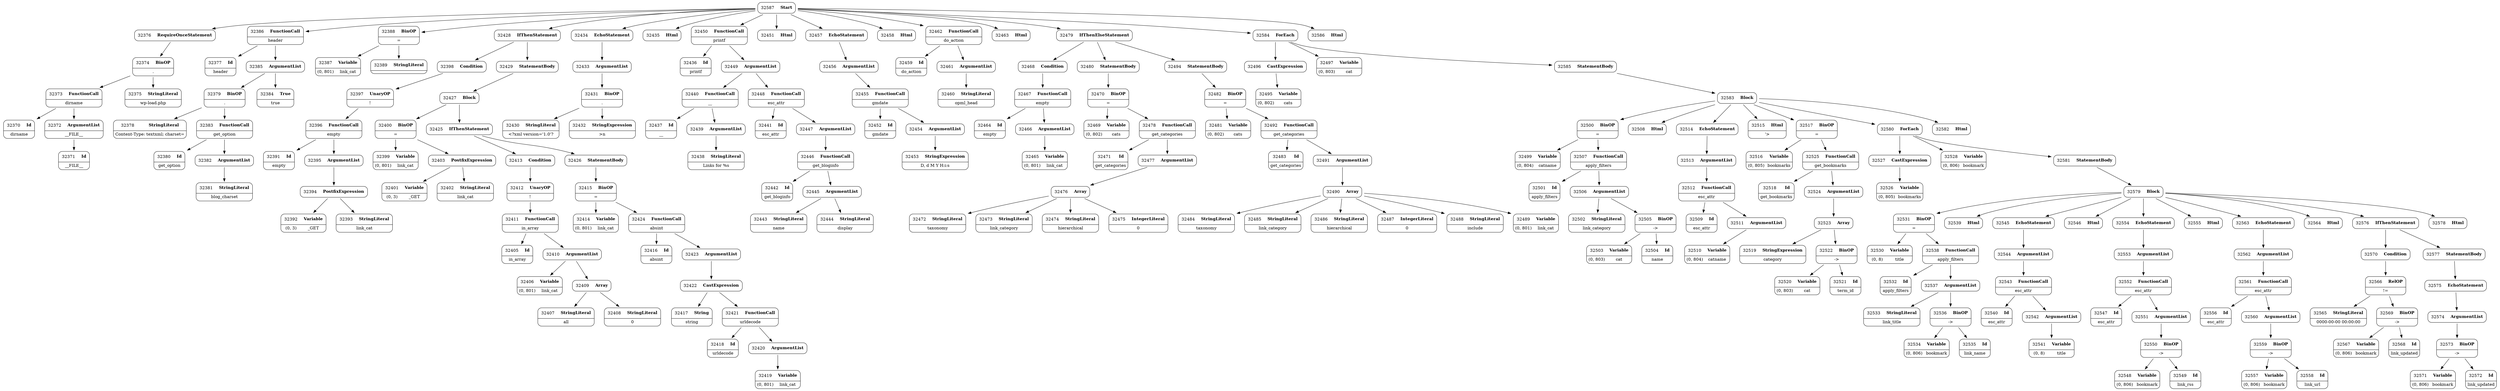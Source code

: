 digraph ast {
node [shape=none];
32370 [label=<<TABLE border='1' cellspacing='0' cellpadding='10' style='rounded' ><TR><TD border='0'>32370</TD><TD border='0'><B>Id</B></TD></TR><HR/><TR><TD border='0' cellpadding='5' colspan='2'>dirname</TD></TR></TABLE>>];
32371 [label=<<TABLE border='1' cellspacing='0' cellpadding='10' style='rounded' ><TR><TD border='0'>32371</TD><TD border='0'><B>Id</B></TD></TR><HR/><TR><TD border='0' cellpadding='5' colspan='2'>__FILE__</TD></TR></TABLE>>];
32372 [label=<<TABLE border='1' cellspacing='0' cellpadding='10' style='rounded' ><TR><TD border='0'>32372</TD><TD border='0'><B>ArgumentList</B></TD></TR><HR/><TR><TD border='0' cellpadding='5' colspan='2'>__FILE__</TD></TR></TABLE>>];
32372 -> 32371 [weight=2];
32373 [label=<<TABLE border='1' cellspacing='0' cellpadding='10' style='rounded' ><TR><TD border='0'>32373</TD><TD border='0'><B>FunctionCall</B></TD></TR><HR/><TR><TD border='0' cellpadding='5' colspan='2'>dirname</TD></TR></TABLE>>];
32373 -> 32370 [weight=2];
32373 -> 32372 [weight=2];
32374 [label=<<TABLE border='1' cellspacing='0' cellpadding='10' style='rounded' ><TR><TD border='0'>32374</TD><TD border='0'><B>BinOP</B></TD></TR><HR/><TR><TD border='0' cellpadding='5' colspan='2'>.</TD></TR></TABLE>>];
32374 -> 32373 [weight=2];
32374 -> 32375 [weight=2];
32375 [label=<<TABLE border='1' cellspacing='0' cellpadding='10' style='rounded' ><TR><TD border='0'>32375</TD><TD border='0'><B>StringLiteral</B></TD></TR><HR/><TR><TD border='0' cellpadding='5' colspan='2'>wp-load.php</TD></TR></TABLE>>];
32376 [label=<<TABLE border='1' cellspacing='0' cellpadding='10' style='rounded' ><TR><TD border='0'>32376</TD><TD border='0'><B>RequireOnceStatement</B></TD></TR></TABLE>>];
32376 -> 32374 [weight=2];
32377 [label=<<TABLE border='1' cellspacing='0' cellpadding='10' style='rounded' ><TR><TD border='0'>32377</TD><TD border='0'><B>Id</B></TD></TR><HR/><TR><TD border='0' cellpadding='5' colspan='2'>header</TD></TR></TABLE>>];
32378 [label=<<TABLE border='1' cellspacing='0' cellpadding='10' style='rounded' ><TR><TD border='0'>32378</TD><TD border='0'><B>StringLiteral</B></TD></TR><HR/><TR><TD border='0' cellpadding='5' colspan='2'>Content-Type: textxml; charset=</TD></TR></TABLE>>];
32379 [label=<<TABLE border='1' cellspacing='0' cellpadding='10' style='rounded' ><TR><TD border='0'>32379</TD><TD border='0'><B>BinOP</B></TD></TR><HR/><TR><TD border='0' cellpadding='5' colspan='2'>.</TD></TR></TABLE>>];
32379 -> 32378 [weight=2];
32379 -> 32383 [weight=2];
32380 [label=<<TABLE border='1' cellspacing='0' cellpadding='10' style='rounded' ><TR><TD border='0'>32380</TD><TD border='0'><B>Id</B></TD></TR><HR/><TR><TD border='0' cellpadding='5' colspan='2'>get_option</TD></TR></TABLE>>];
32381 [label=<<TABLE border='1' cellspacing='0' cellpadding='10' style='rounded' ><TR><TD border='0'>32381</TD><TD border='0'><B>StringLiteral</B></TD></TR><HR/><TR><TD border='0' cellpadding='5' colspan='2'>blog_charset</TD></TR></TABLE>>];
32382 [label=<<TABLE border='1' cellspacing='0' cellpadding='10' style='rounded' ><TR><TD border='0'>32382</TD><TD border='0'><B>ArgumentList</B></TD></TR></TABLE>>];
32382 -> 32381 [weight=2];
32383 [label=<<TABLE border='1' cellspacing='0' cellpadding='10' style='rounded' ><TR><TD border='0'>32383</TD><TD border='0'><B>FunctionCall</B></TD></TR><HR/><TR><TD border='0' cellpadding='5' colspan='2'>get_option</TD></TR></TABLE>>];
32383 -> 32380 [weight=2];
32383 -> 32382 [weight=2];
32384 [label=<<TABLE border='1' cellspacing='0' cellpadding='10' style='rounded' ><TR><TD border='0'>32384</TD><TD border='0'><B>True</B></TD></TR><HR/><TR><TD border='0' cellpadding='5' colspan='2'>true</TD></TR></TABLE>>];
32385 [label=<<TABLE border='1' cellspacing='0' cellpadding='10' style='rounded' ><TR><TD border='0'>32385</TD><TD border='0'><B>ArgumentList</B></TD></TR></TABLE>>];
32385 -> 32379 [weight=2];
32385 -> 32384 [weight=2];
32386 [label=<<TABLE border='1' cellspacing='0' cellpadding='10' style='rounded' ><TR><TD border='0'>32386</TD><TD border='0'><B>FunctionCall</B></TD></TR><HR/><TR><TD border='0' cellpadding='5' colspan='2'>header</TD></TR></TABLE>>];
32386 -> 32377 [weight=2];
32386 -> 32385 [weight=2];
32387 [label=<<TABLE border='1' cellspacing='0' cellpadding='10' style='rounded' ><TR><TD border='0'>32387</TD><TD border='0'><B>Variable</B></TD></TR><HR/><TR><TD border='0' cellpadding='5'>(0, 801)</TD><TD border='0' cellpadding='5'>link_cat</TD></TR></TABLE>>];
32388 [label=<<TABLE border='1' cellspacing='0' cellpadding='10' style='rounded' ><TR><TD border='0'>32388</TD><TD border='0'><B>BinOP</B></TD></TR><HR/><TR><TD border='0' cellpadding='5' colspan='2'>=</TD></TR></TABLE>>];
32388 -> 32387 [weight=2];
32388 -> 32389 [weight=2];
32389 [label=<<TABLE border='1' cellspacing='0' cellpadding='10' style='rounded' ><TR><TD border='0'>32389</TD><TD border='0'><B>StringLiteral</B></TD></TR><HR/><TR><TD border='0' cellpadding='5' colspan='2'></TD></TR></TABLE>>];
32391 [label=<<TABLE border='1' cellspacing='0' cellpadding='10' style='rounded' ><TR><TD border='0'>32391</TD><TD border='0'><B>Id</B></TD></TR><HR/><TR><TD border='0' cellpadding='5' colspan='2'>empty</TD></TR></TABLE>>];
32392 [label=<<TABLE border='1' cellspacing='0' cellpadding='10' style='rounded' ><TR><TD border='0'>32392</TD><TD border='0'><B>Variable</B></TD></TR><HR/><TR><TD border='0' cellpadding='5'>(0, 3)</TD><TD border='0' cellpadding='5'>_GET</TD></TR></TABLE>>];
32393 [label=<<TABLE border='1' cellspacing='0' cellpadding='10' style='rounded' ><TR><TD border='0'>32393</TD><TD border='0'><B>StringLiteral</B></TD></TR><HR/><TR><TD border='0' cellpadding='5' colspan='2'>link_cat</TD></TR></TABLE>>];
32394 [label=<<TABLE border='1' cellspacing='0' cellpadding='10' style='rounded' ><TR><TD border='0'>32394</TD><TD border='0'><B>PostfixExpression</B></TD></TR></TABLE>>];
32394 -> 32392 [weight=2];
32394 -> 32393 [weight=2];
32395 [label=<<TABLE border='1' cellspacing='0' cellpadding='10' style='rounded' ><TR><TD border='0'>32395</TD><TD border='0'><B>ArgumentList</B></TD></TR></TABLE>>];
32395 -> 32394 [weight=2];
32396 [label=<<TABLE border='1' cellspacing='0' cellpadding='10' style='rounded' ><TR><TD border='0'>32396</TD><TD border='0'><B>FunctionCall</B></TD></TR><HR/><TR><TD border='0' cellpadding='5' colspan='2'>empty</TD></TR></TABLE>>];
32396 -> 32391 [weight=2];
32396 -> 32395 [weight=2];
32397 [label=<<TABLE border='1' cellspacing='0' cellpadding='10' style='rounded' ><TR><TD border='0'>32397</TD><TD border='0'><B>UnaryOP</B></TD></TR><HR/><TR><TD border='0' cellpadding='5' colspan='2'>!</TD></TR></TABLE>>];
32397 -> 32396 [weight=2];
32398 [label=<<TABLE border='1' cellspacing='0' cellpadding='10' style='rounded' ><TR><TD border='0'>32398</TD><TD border='0'><B>Condition</B></TD></TR></TABLE>>];
32398 -> 32397 [weight=2];
32399 [label=<<TABLE border='1' cellspacing='0' cellpadding='10' style='rounded' ><TR><TD border='0'>32399</TD><TD border='0'><B>Variable</B></TD></TR><HR/><TR><TD border='0' cellpadding='5'>(0, 801)</TD><TD border='0' cellpadding='5'>link_cat</TD></TR></TABLE>>];
32400 [label=<<TABLE border='1' cellspacing='0' cellpadding='10' style='rounded' ><TR><TD border='0'>32400</TD><TD border='0'><B>BinOP</B></TD></TR><HR/><TR><TD border='0' cellpadding='5' colspan='2'>=</TD></TR></TABLE>>];
32400 -> 32399 [weight=2];
32400 -> 32403 [weight=2];
32401 [label=<<TABLE border='1' cellspacing='0' cellpadding='10' style='rounded' ><TR><TD border='0'>32401</TD><TD border='0'><B>Variable</B></TD></TR><HR/><TR><TD border='0' cellpadding='5'>(0, 3)</TD><TD border='0' cellpadding='5'>_GET</TD></TR></TABLE>>];
32402 [label=<<TABLE border='1' cellspacing='0' cellpadding='10' style='rounded' ><TR><TD border='0'>32402</TD><TD border='0'><B>StringLiteral</B></TD></TR><HR/><TR><TD border='0' cellpadding='5' colspan='2'>link_cat</TD></TR></TABLE>>];
32403 [label=<<TABLE border='1' cellspacing='0' cellpadding='10' style='rounded' ><TR><TD border='0'>32403</TD><TD border='0'><B>PostfixExpression</B></TD></TR></TABLE>>];
32403 -> 32401 [weight=2];
32403 -> 32402 [weight=2];
32405 [label=<<TABLE border='1' cellspacing='0' cellpadding='10' style='rounded' ><TR><TD border='0'>32405</TD><TD border='0'><B>Id</B></TD></TR><HR/><TR><TD border='0' cellpadding='5' colspan='2'>in_array</TD></TR></TABLE>>];
32406 [label=<<TABLE border='1' cellspacing='0' cellpadding='10' style='rounded' ><TR><TD border='0'>32406</TD><TD border='0'><B>Variable</B></TD></TR><HR/><TR><TD border='0' cellpadding='5'>(0, 801)</TD><TD border='0' cellpadding='5'>link_cat</TD></TR></TABLE>>];
32407 [label=<<TABLE border='1' cellspacing='0' cellpadding='10' style='rounded' ><TR><TD border='0'>32407</TD><TD border='0'><B>StringLiteral</B></TD></TR><HR/><TR><TD border='0' cellpadding='5' colspan='2'>all</TD></TR></TABLE>>];
32408 [label=<<TABLE border='1' cellspacing='0' cellpadding='10' style='rounded' ><TR><TD border='0'>32408</TD><TD border='0'><B>StringLiteral</B></TD></TR><HR/><TR><TD border='0' cellpadding='5' colspan='2'>0</TD></TR></TABLE>>];
32409 [label=<<TABLE border='1' cellspacing='0' cellpadding='10' style='rounded' ><TR><TD border='0'>32409</TD><TD border='0'><B>Array</B></TD></TR></TABLE>>];
32409 -> 32407 [weight=2];
32409 -> 32408 [weight=2];
32410 [label=<<TABLE border='1' cellspacing='0' cellpadding='10' style='rounded' ><TR><TD border='0'>32410</TD><TD border='0'><B>ArgumentList</B></TD></TR></TABLE>>];
32410 -> 32406 [weight=2];
32410 -> 32409 [weight=2];
32411 [label=<<TABLE border='1' cellspacing='0' cellpadding='10' style='rounded' ><TR><TD border='0'>32411</TD><TD border='0'><B>FunctionCall</B></TD></TR><HR/><TR><TD border='0' cellpadding='5' colspan='2'>in_array</TD></TR></TABLE>>];
32411 -> 32405 [weight=2];
32411 -> 32410 [weight=2];
32412 [label=<<TABLE border='1' cellspacing='0' cellpadding='10' style='rounded' ><TR><TD border='0'>32412</TD><TD border='0'><B>UnaryOP</B></TD></TR><HR/><TR><TD border='0' cellpadding='5' colspan='2'>!</TD></TR></TABLE>>];
32412 -> 32411 [weight=2];
32413 [label=<<TABLE border='1' cellspacing='0' cellpadding='10' style='rounded' ><TR><TD border='0'>32413</TD><TD border='0'><B>Condition</B></TD></TR></TABLE>>];
32413 -> 32412 [weight=2];
32414 [label=<<TABLE border='1' cellspacing='0' cellpadding='10' style='rounded' ><TR><TD border='0'>32414</TD><TD border='0'><B>Variable</B></TD></TR><HR/><TR><TD border='0' cellpadding='5'>(0, 801)</TD><TD border='0' cellpadding='5'>link_cat</TD></TR></TABLE>>];
32415 [label=<<TABLE border='1' cellspacing='0' cellpadding='10' style='rounded' ><TR><TD border='0'>32415</TD><TD border='0'><B>BinOP</B></TD></TR><HR/><TR><TD border='0' cellpadding='5' colspan='2'>=</TD></TR></TABLE>>];
32415 -> 32414 [weight=2];
32415 -> 32424 [weight=2];
32416 [label=<<TABLE border='1' cellspacing='0' cellpadding='10' style='rounded' ><TR><TD border='0'>32416</TD><TD border='0'><B>Id</B></TD></TR><HR/><TR><TD border='0' cellpadding='5' colspan='2'>absint</TD></TR></TABLE>>];
32417 [label=<<TABLE border='1' cellspacing='0' cellpadding='10' style='rounded' ><TR><TD border='0'>32417</TD><TD border='0'><B>String</B></TD></TR><HR/><TR><TD border='0' cellpadding='5' colspan='2'>string</TD></TR></TABLE>>];
32418 [label=<<TABLE border='1' cellspacing='0' cellpadding='10' style='rounded' ><TR><TD border='0'>32418</TD><TD border='0'><B>Id</B></TD></TR><HR/><TR><TD border='0' cellpadding='5' colspan='2'>urldecode</TD></TR></TABLE>>];
32419 [label=<<TABLE border='1' cellspacing='0' cellpadding='10' style='rounded' ><TR><TD border='0'>32419</TD><TD border='0'><B>Variable</B></TD></TR><HR/><TR><TD border='0' cellpadding='5'>(0, 801)</TD><TD border='0' cellpadding='5'>link_cat</TD></TR></TABLE>>];
32420 [label=<<TABLE border='1' cellspacing='0' cellpadding='10' style='rounded' ><TR><TD border='0'>32420</TD><TD border='0'><B>ArgumentList</B></TD></TR></TABLE>>];
32420 -> 32419 [weight=2];
32421 [label=<<TABLE border='1' cellspacing='0' cellpadding='10' style='rounded' ><TR><TD border='0'>32421</TD><TD border='0'><B>FunctionCall</B></TD></TR><HR/><TR><TD border='0' cellpadding='5' colspan='2'>urldecode</TD></TR></TABLE>>];
32421 -> 32418 [weight=2];
32421 -> 32420 [weight=2];
32422 [label=<<TABLE border='1' cellspacing='0' cellpadding='10' style='rounded' ><TR><TD border='0'>32422</TD><TD border='0'><B>CastExpression</B></TD></TR></TABLE>>];
32422 -> 32417 [weight=2];
32422 -> 32421 [weight=2];
32423 [label=<<TABLE border='1' cellspacing='0' cellpadding='10' style='rounded' ><TR><TD border='0'>32423</TD><TD border='0'><B>ArgumentList</B></TD></TR></TABLE>>];
32423 -> 32422 [weight=2];
32424 [label=<<TABLE border='1' cellspacing='0' cellpadding='10' style='rounded' ><TR><TD border='0'>32424</TD><TD border='0'><B>FunctionCall</B></TD></TR><HR/><TR><TD border='0' cellpadding='5' colspan='2'>absint</TD></TR></TABLE>>];
32424 -> 32416 [weight=2];
32424 -> 32423 [weight=2];
32425 [label=<<TABLE border='1' cellspacing='0' cellpadding='10' style='rounded' ><TR><TD border='0'>32425</TD><TD border='0'><B>IfThenStatement</B></TD></TR></TABLE>>];
32425 -> 32413 [weight=2];
32425 -> 32426 [weight=2];
32426 [label=<<TABLE border='1' cellspacing='0' cellpadding='10' style='rounded' ><TR><TD border='0'>32426</TD><TD border='0'><B>StatementBody</B></TD></TR></TABLE>>];
32426 -> 32415 [weight=2];
32427 [label=<<TABLE border='1' cellspacing='0' cellpadding='10' style='rounded' ><TR><TD border='0'>32427</TD><TD border='0'><B>Block</B></TD></TR></TABLE>>];
32427 -> 32400 [weight=2];
32427 -> 32425 [weight=2];
32428 [label=<<TABLE border='1' cellspacing='0' cellpadding='10' style='rounded' ><TR><TD border='0'>32428</TD><TD border='0'><B>IfThenStatement</B></TD></TR></TABLE>>];
32428 -> 32398 [weight=2];
32428 -> 32429 [weight=2];
32429 [label=<<TABLE border='1' cellspacing='0' cellpadding='10' style='rounded' ><TR><TD border='0'>32429</TD><TD border='0'><B>StatementBody</B></TD></TR></TABLE>>];
32429 -> 32427 [weight=2];
32430 [label=<<TABLE border='1' cellspacing='0' cellpadding='10' style='rounded' ><TR><TD border='0'>32430</TD><TD border='0'><B>StringLiteral</B></TD></TR><HR/><TR><TD border='0' cellpadding='5' colspan='2'>&lt;?xml version='1.0'?</TD></TR></TABLE>>];
32431 [label=<<TABLE border='1' cellspacing='0' cellpadding='10' style='rounded' ><TR><TD border='0'>32431</TD><TD border='0'><B>BinOP</B></TD></TR><HR/><TR><TD border='0' cellpadding='5' colspan='2'>.</TD></TR></TABLE>>];
32431 -> 32430 [weight=2];
32431 -> 32432 [weight=2];
32432 [label=<<TABLE border='1' cellspacing='0' cellpadding='10' style='rounded' ><TR><TD border='0'>32432</TD><TD border='0'><B>StringExpression</B></TD></TR><HR/><TR><TD border='0' cellpadding='5' colspan='2'>&gt;n</TD></TR></TABLE>>];
32433 [label=<<TABLE border='1' cellspacing='0' cellpadding='10' style='rounded' ><TR><TD border='0'>32433</TD><TD border='0'><B>ArgumentList</B></TD></TR></TABLE>>];
32433 -> 32431 [weight=2];
32434 [label=<<TABLE border='1' cellspacing='0' cellpadding='10' style='rounded' ><TR><TD border='0'>32434</TD><TD border='0'><B>EchoStatement</B></TD></TR></TABLE>>];
32434 -> 32433 [weight=2];
32435 [label=<<TABLE border='1' cellspacing='0' cellpadding='10' style='rounded' ><TR><TD border='0'>32435</TD><TD border='0'><B>Html</B></TD></TR></TABLE>>];
32436 [label=<<TABLE border='1' cellspacing='0' cellpadding='10' style='rounded' ><TR><TD border='0'>32436</TD><TD border='0'><B>Id</B></TD></TR><HR/><TR><TD border='0' cellpadding='5' colspan='2'>printf</TD></TR></TABLE>>];
32437 [label=<<TABLE border='1' cellspacing='0' cellpadding='10' style='rounded' ><TR><TD border='0'>32437</TD><TD border='0'><B>Id</B></TD></TR><HR/><TR><TD border='0' cellpadding='5' colspan='2'>__</TD></TR></TABLE>>];
32438 [label=<<TABLE border='1' cellspacing='0' cellpadding='10' style='rounded' ><TR><TD border='0'>32438</TD><TD border='0'><B>StringLiteral</B></TD></TR><HR/><TR><TD border='0' cellpadding='5' colspan='2'>Links for %s</TD></TR></TABLE>>];
32439 [label=<<TABLE border='1' cellspacing='0' cellpadding='10' style='rounded' ><TR><TD border='0'>32439</TD><TD border='0'><B>ArgumentList</B></TD></TR></TABLE>>];
32439 -> 32438 [weight=2];
32440 [label=<<TABLE border='1' cellspacing='0' cellpadding='10' style='rounded' ><TR><TD border='0'>32440</TD><TD border='0'><B>FunctionCall</B></TD></TR><HR/><TR><TD border='0' cellpadding='5' colspan='2'>__</TD></TR></TABLE>>];
32440 -> 32437 [weight=2];
32440 -> 32439 [weight=2];
32441 [label=<<TABLE border='1' cellspacing='0' cellpadding='10' style='rounded' ><TR><TD border='0'>32441</TD><TD border='0'><B>Id</B></TD></TR><HR/><TR><TD border='0' cellpadding='5' colspan='2'>esc_attr</TD></TR></TABLE>>];
32442 [label=<<TABLE border='1' cellspacing='0' cellpadding='10' style='rounded' ><TR><TD border='0'>32442</TD><TD border='0'><B>Id</B></TD></TR><HR/><TR><TD border='0' cellpadding='5' colspan='2'>get_bloginfo</TD></TR></TABLE>>];
32443 [label=<<TABLE border='1' cellspacing='0' cellpadding='10' style='rounded' ><TR><TD border='0'>32443</TD><TD border='0'><B>StringLiteral</B></TD></TR><HR/><TR><TD border='0' cellpadding='5' colspan='2'>name</TD></TR></TABLE>>];
32444 [label=<<TABLE border='1' cellspacing='0' cellpadding='10' style='rounded' ><TR><TD border='0'>32444</TD><TD border='0'><B>StringLiteral</B></TD></TR><HR/><TR><TD border='0' cellpadding='5' colspan='2'>display</TD></TR></TABLE>>];
32445 [label=<<TABLE border='1' cellspacing='0' cellpadding='10' style='rounded' ><TR><TD border='0'>32445</TD><TD border='0'><B>ArgumentList</B></TD></TR></TABLE>>];
32445 -> 32443 [weight=2];
32445 -> 32444 [weight=2];
32446 [label=<<TABLE border='1' cellspacing='0' cellpadding='10' style='rounded' ><TR><TD border='0'>32446</TD><TD border='0'><B>FunctionCall</B></TD></TR><HR/><TR><TD border='0' cellpadding='5' colspan='2'>get_bloginfo</TD></TR></TABLE>>];
32446 -> 32442 [weight=2];
32446 -> 32445 [weight=2];
32447 [label=<<TABLE border='1' cellspacing='0' cellpadding='10' style='rounded' ><TR><TD border='0'>32447</TD><TD border='0'><B>ArgumentList</B></TD></TR></TABLE>>];
32447 -> 32446 [weight=2];
32448 [label=<<TABLE border='1' cellspacing='0' cellpadding='10' style='rounded' ><TR><TD border='0'>32448</TD><TD border='0'><B>FunctionCall</B></TD></TR><HR/><TR><TD border='0' cellpadding='5' colspan='2'>esc_attr</TD></TR></TABLE>>];
32448 -> 32441 [weight=2];
32448 -> 32447 [weight=2];
32449 [label=<<TABLE border='1' cellspacing='0' cellpadding='10' style='rounded' ><TR><TD border='0'>32449</TD><TD border='0'><B>ArgumentList</B></TD></TR></TABLE>>];
32449 -> 32440 [weight=2];
32449 -> 32448 [weight=2];
32450 [label=<<TABLE border='1' cellspacing='0' cellpadding='10' style='rounded' ><TR><TD border='0'>32450</TD><TD border='0'><B>FunctionCall</B></TD></TR><HR/><TR><TD border='0' cellpadding='5' colspan='2'>printf</TD></TR></TABLE>>];
32450 -> 32436 [weight=2];
32450 -> 32449 [weight=2];
32451 [label=<<TABLE border='1' cellspacing='0' cellpadding='10' style='rounded' ><TR><TD border='0'>32451</TD><TD border='0'><B>Html</B></TD></TR></TABLE>>];
32452 [label=<<TABLE border='1' cellspacing='0' cellpadding='10' style='rounded' ><TR><TD border='0'>32452</TD><TD border='0'><B>Id</B></TD></TR><HR/><TR><TD border='0' cellpadding='5' colspan='2'>gmdate</TD></TR></TABLE>>];
32453 [label=<<TABLE border='1' cellspacing='0' cellpadding='10' style='rounded' ><TR><TD border='0'>32453</TD><TD border='0'><B>StringExpression</B></TD></TR><HR/><TR><TD border='0' cellpadding='5' colspan='2'>D, d M Y H:i:s</TD></TR></TABLE>>];
32454 [label=<<TABLE border='1' cellspacing='0' cellpadding='10' style='rounded' ><TR><TD border='0'>32454</TD><TD border='0'><B>ArgumentList</B></TD></TR></TABLE>>];
32454 -> 32453 [weight=2];
32455 [label=<<TABLE border='1' cellspacing='0' cellpadding='10' style='rounded' ><TR><TD border='0'>32455</TD><TD border='0'><B>FunctionCall</B></TD></TR><HR/><TR><TD border='0' cellpadding='5' colspan='2'>gmdate</TD></TR></TABLE>>];
32455 -> 32452 [weight=2];
32455 -> 32454 [weight=2];
32456 [label=<<TABLE border='1' cellspacing='0' cellpadding='10' style='rounded' ><TR><TD border='0'>32456</TD><TD border='0'><B>ArgumentList</B></TD></TR></TABLE>>];
32456 -> 32455 [weight=2];
32457 [label=<<TABLE border='1' cellspacing='0' cellpadding='10' style='rounded' ><TR><TD border='0'>32457</TD><TD border='0'><B>EchoStatement</B></TD></TR></TABLE>>];
32457 -> 32456 [weight=2];
32458 [label=<<TABLE border='1' cellspacing='0' cellpadding='10' style='rounded' ><TR><TD border='0'>32458</TD><TD border='0'><B>Html</B></TD></TR></TABLE>>];
32459 [label=<<TABLE border='1' cellspacing='0' cellpadding='10' style='rounded' ><TR><TD border='0'>32459</TD><TD border='0'><B>Id</B></TD></TR><HR/><TR><TD border='0' cellpadding='5' colspan='2'>do_action</TD></TR></TABLE>>];
32460 [label=<<TABLE border='1' cellspacing='0' cellpadding='10' style='rounded' ><TR><TD border='0'>32460</TD><TD border='0'><B>StringLiteral</B></TD></TR><HR/><TR><TD border='0' cellpadding='5' colspan='2'>opml_head</TD></TR></TABLE>>];
32461 [label=<<TABLE border='1' cellspacing='0' cellpadding='10' style='rounded' ><TR><TD border='0'>32461</TD><TD border='0'><B>ArgumentList</B></TD></TR></TABLE>>];
32461 -> 32460 [weight=2];
32462 [label=<<TABLE border='1' cellspacing='0' cellpadding='10' style='rounded' ><TR><TD border='0'>32462</TD><TD border='0'><B>FunctionCall</B></TD></TR><HR/><TR><TD border='0' cellpadding='5' colspan='2'>do_action</TD></TR></TABLE>>];
32462 -> 32459 [weight=2];
32462 -> 32461 [weight=2];
32463 [label=<<TABLE border='1' cellspacing='0' cellpadding='10' style='rounded' ><TR><TD border='0'>32463</TD><TD border='0'><B>Html</B></TD></TR></TABLE>>];
32464 [label=<<TABLE border='1' cellspacing='0' cellpadding='10' style='rounded' ><TR><TD border='0'>32464</TD><TD border='0'><B>Id</B></TD></TR><HR/><TR><TD border='0' cellpadding='5' colspan='2'>empty</TD></TR></TABLE>>];
32465 [label=<<TABLE border='1' cellspacing='0' cellpadding='10' style='rounded' ><TR><TD border='0'>32465</TD><TD border='0'><B>Variable</B></TD></TR><HR/><TR><TD border='0' cellpadding='5'>(0, 801)</TD><TD border='0' cellpadding='5'>link_cat</TD></TR></TABLE>>];
32466 [label=<<TABLE border='1' cellspacing='0' cellpadding='10' style='rounded' ><TR><TD border='0'>32466</TD><TD border='0'><B>ArgumentList</B></TD></TR></TABLE>>];
32466 -> 32465 [weight=2];
32467 [label=<<TABLE border='1' cellspacing='0' cellpadding='10' style='rounded' ><TR><TD border='0'>32467</TD><TD border='0'><B>FunctionCall</B></TD></TR><HR/><TR><TD border='0' cellpadding='5' colspan='2'>empty</TD></TR></TABLE>>];
32467 -> 32464 [weight=2];
32467 -> 32466 [weight=2];
32468 [label=<<TABLE border='1' cellspacing='0' cellpadding='10' style='rounded' ><TR><TD border='0'>32468</TD><TD border='0'><B>Condition</B></TD></TR></TABLE>>];
32468 -> 32467 [weight=2];
32469 [label=<<TABLE border='1' cellspacing='0' cellpadding='10' style='rounded' ><TR><TD border='0'>32469</TD><TD border='0'><B>Variable</B></TD></TR><HR/><TR><TD border='0' cellpadding='5'>(0, 802)</TD><TD border='0' cellpadding='5'>cats</TD></TR></TABLE>>];
32470 [label=<<TABLE border='1' cellspacing='0' cellpadding='10' style='rounded' ><TR><TD border='0'>32470</TD><TD border='0'><B>BinOP</B></TD></TR><HR/><TR><TD border='0' cellpadding='5' colspan='2'>=</TD></TR></TABLE>>];
32470 -> 32469 [weight=2];
32470 -> 32478 [weight=2];
32471 [label=<<TABLE border='1' cellspacing='0' cellpadding='10' style='rounded' ><TR><TD border='0'>32471</TD><TD border='0'><B>Id</B></TD></TR><HR/><TR><TD border='0' cellpadding='5' colspan='2'>get_categories</TD></TR></TABLE>>];
32472 [label=<<TABLE border='1' cellspacing='0' cellpadding='10' style='rounded' ><TR><TD border='0'>32472</TD><TD border='0'><B>StringLiteral</B></TD></TR><HR/><TR><TD border='0' cellpadding='5' colspan='2'>taxonomy</TD></TR></TABLE>>];
32473 [label=<<TABLE border='1' cellspacing='0' cellpadding='10' style='rounded' ><TR><TD border='0'>32473</TD><TD border='0'><B>StringLiteral</B></TD></TR><HR/><TR><TD border='0' cellpadding='5' colspan='2'>link_category</TD></TR></TABLE>>];
32474 [label=<<TABLE border='1' cellspacing='0' cellpadding='10' style='rounded' ><TR><TD border='0'>32474</TD><TD border='0'><B>StringLiteral</B></TD></TR><HR/><TR><TD border='0' cellpadding='5' colspan='2'>hierarchical</TD></TR></TABLE>>];
32475 [label=<<TABLE border='1' cellspacing='0' cellpadding='10' style='rounded' ><TR><TD border='0'>32475</TD><TD border='0'><B>IntegerLiteral</B></TD></TR><HR/><TR><TD border='0' cellpadding='5' colspan='2'>0</TD></TR></TABLE>>];
32476 [label=<<TABLE border='1' cellspacing='0' cellpadding='10' style='rounded' ><TR><TD border='0'>32476</TD><TD border='0'><B>Array</B></TD></TR></TABLE>>];
32476 -> 32472 [weight=2];
32476 -> 32473 [weight=2];
32476 -> 32474 [weight=2];
32476 -> 32475 [weight=2];
32477 [label=<<TABLE border='1' cellspacing='0' cellpadding='10' style='rounded' ><TR><TD border='0'>32477</TD><TD border='0'><B>ArgumentList</B></TD></TR></TABLE>>];
32477 -> 32476 [weight=2];
32478 [label=<<TABLE border='1' cellspacing='0' cellpadding='10' style='rounded' ><TR><TD border='0'>32478</TD><TD border='0'><B>FunctionCall</B></TD></TR><HR/><TR><TD border='0' cellpadding='5' colspan='2'>get_categories</TD></TR></TABLE>>];
32478 -> 32471 [weight=2];
32478 -> 32477 [weight=2];
32479 [label=<<TABLE border='1' cellspacing='0' cellpadding='10' style='rounded' ><TR><TD border='0'>32479</TD><TD border='0'><B>IfThenElseStatement</B></TD></TR></TABLE>>];
32479 -> 32468 [weight=2];
32479 -> 32480 [weight=2];
32479 -> 32494 [weight=2];
32480 [label=<<TABLE border='1' cellspacing='0' cellpadding='10' style='rounded' ><TR><TD border='0'>32480</TD><TD border='0'><B>StatementBody</B></TD></TR></TABLE>>];
32480 -> 32470 [weight=2];
32481 [label=<<TABLE border='1' cellspacing='0' cellpadding='10' style='rounded' ><TR><TD border='0'>32481</TD><TD border='0'><B>Variable</B></TD></TR><HR/><TR><TD border='0' cellpadding='5'>(0, 802)</TD><TD border='0' cellpadding='5'>cats</TD></TR></TABLE>>];
32482 [label=<<TABLE border='1' cellspacing='0' cellpadding='10' style='rounded' ><TR><TD border='0'>32482</TD><TD border='0'><B>BinOP</B></TD></TR><HR/><TR><TD border='0' cellpadding='5' colspan='2'>=</TD></TR></TABLE>>];
32482 -> 32481 [weight=2];
32482 -> 32492 [weight=2];
32483 [label=<<TABLE border='1' cellspacing='0' cellpadding='10' style='rounded' ><TR><TD border='0'>32483</TD><TD border='0'><B>Id</B></TD></TR><HR/><TR><TD border='0' cellpadding='5' colspan='2'>get_categories</TD></TR></TABLE>>];
32484 [label=<<TABLE border='1' cellspacing='0' cellpadding='10' style='rounded' ><TR><TD border='0'>32484</TD><TD border='0'><B>StringLiteral</B></TD></TR><HR/><TR><TD border='0' cellpadding='5' colspan='2'>taxonomy</TD></TR></TABLE>>];
32485 [label=<<TABLE border='1' cellspacing='0' cellpadding='10' style='rounded' ><TR><TD border='0'>32485</TD><TD border='0'><B>StringLiteral</B></TD></TR><HR/><TR><TD border='0' cellpadding='5' colspan='2'>link_category</TD></TR></TABLE>>];
32486 [label=<<TABLE border='1' cellspacing='0' cellpadding='10' style='rounded' ><TR><TD border='0'>32486</TD><TD border='0'><B>StringLiteral</B></TD></TR><HR/><TR><TD border='0' cellpadding='5' colspan='2'>hierarchical</TD></TR></TABLE>>];
32487 [label=<<TABLE border='1' cellspacing='0' cellpadding='10' style='rounded' ><TR><TD border='0'>32487</TD><TD border='0'><B>IntegerLiteral</B></TD></TR><HR/><TR><TD border='0' cellpadding='5' colspan='2'>0</TD></TR></TABLE>>];
32488 [label=<<TABLE border='1' cellspacing='0' cellpadding='10' style='rounded' ><TR><TD border='0'>32488</TD><TD border='0'><B>StringLiteral</B></TD></TR><HR/><TR><TD border='0' cellpadding='5' colspan='2'>include</TD></TR></TABLE>>];
32489 [label=<<TABLE border='1' cellspacing='0' cellpadding='10' style='rounded' ><TR><TD border='0'>32489</TD><TD border='0'><B>Variable</B></TD></TR><HR/><TR><TD border='0' cellpadding='5'>(0, 801)</TD><TD border='0' cellpadding='5'>link_cat</TD></TR></TABLE>>];
32490 [label=<<TABLE border='1' cellspacing='0' cellpadding='10' style='rounded' ><TR><TD border='0'>32490</TD><TD border='0'><B>Array</B></TD></TR></TABLE>>];
32490 -> 32484 [weight=2];
32490 -> 32485 [weight=2];
32490 -> 32486 [weight=2];
32490 -> 32487 [weight=2];
32490 -> 32488 [weight=2];
32490 -> 32489 [weight=2];
32491 [label=<<TABLE border='1' cellspacing='0' cellpadding='10' style='rounded' ><TR><TD border='0'>32491</TD><TD border='0'><B>ArgumentList</B></TD></TR></TABLE>>];
32491 -> 32490 [weight=2];
32492 [label=<<TABLE border='1' cellspacing='0' cellpadding='10' style='rounded' ><TR><TD border='0'>32492</TD><TD border='0'><B>FunctionCall</B></TD></TR><HR/><TR><TD border='0' cellpadding='5' colspan='2'>get_categories</TD></TR></TABLE>>];
32492 -> 32483 [weight=2];
32492 -> 32491 [weight=2];
32494 [label=<<TABLE border='1' cellspacing='0' cellpadding='10' style='rounded' ><TR><TD border='0'>32494</TD><TD border='0'><B>StatementBody</B></TD></TR></TABLE>>];
32494 -> 32482 [weight=2];
32495 [label=<<TABLE border='1' cellspacing='0' cellpadding='10' style='rounded' ><TR><TD border='0'>32495</TD><TD border='0'><B>Variable</B></TD></TR><HR/><TR><TD border='0' cellpadding='5'>(0, 802)</TD><TD border='0' cellpadding='5'>cats</TD></TR></TABLE>>];
32496 [label=<<TABLE border='1' cellspacing='0' cellpadding='10' style='rounded' ><TR><TD border='0'>32496</TD><TD border='0'><B>CastExpression</B></TD></TR></TABLE>>];
32496 -> 32495 [weight=2];
32497 [label=<<TABLE border='1' cellspacing='0' cellpadding='10' style='rounded' ><TR><TD border='0'>32497</TD><TD border='0'><B>Variable</B></TD></TR><HR/><TR><TD border='0' cellpadding='5'>(0, 803)</TD><TD border='0' cellpadding='5'>cat</TD></TR></TABLE>>];
32499 [label=<<TABLE border='1' cellspacing='0' cellpadding='10' style='rounded' ><TR><TD border='0'>32499</TD><TD border='0'><B>Variable</B></TD></TR><HR/><TR><TD border='0' cellpadding='5'>(0, 804)</TD><TD border='0' cellpadding='5'>catname</TD></TR></TABLE>>];
32500 [label=<<TABLE border='1' cellspacing='0' cellpadding='10' style='rounded' ><TR><TD border='0'>32500</TD><TD border='0'><B>BinOP</B></TD></TR><HR/><TR><TD border='0' cellpadding='5' colspan='2'>=</TD></TR></TABLE>>];
32500 -> 32499 [weight=2];
32500 -> 32507 [weight=2];
32501 [label=<<TABLE border='1' cellspacing='0' cellpadding='10' style='rounded' ><TR><TD border='0'>32501</TD><TD border='0'><B>Id</B></TD></TR><HR/><TR><TD border='0' cellpadding='5' colspan='2'>apply_filters</TD></TR></TABLE>>];
32502 [label=<<TABLE border='1' cellspacing='0' cellpadding='10' style='rounded' ><TR><TD border='0'>32502</TD><TD border='0'><B>StringLiteral</B></TD></TR><HR/><TR><TD border='0' cellpadding='5' colspan='2'>link_category</TD></TR></TABLE>>];
32503 [label=<<TABLE border='1' cellspacing='0' cellpadding='10' style='rounded' ><TR><TD border='0'>32503</TD><TD border='0'><B>Variable</B></TD></TR><HR/><TR><TD border='0' cellpadding='5'>(0, 803)</TD><TD border='0' cellpadding='5'>cat</TD></TR></TABLE>>];
32504 [label=<<TABLE border='1' cellspacing='0' cellpadding='10' style='rounded' ><TR><TD border='0'>32504</TD><TD border='0'><B>Id</B></TD></TR><HR/><TR><TD border='0' cellpadding='5' colspan='2'>name</TD></TR></TABLE>>];
32505 [label=<<TABLE border='1' cellspacing='0' cellpadding='10' style='rounded' ><TR><TD border='0'>32505</TD><TD border='0'><B>BinOP</B></TD></TR><HR/><TR><TD border='0' cellpadding='5' colspan='2'>-&gt;</TD></TR></TABLE>>];
32505 -> 32503 [weight=2];
32505 -> 32504 [weight=2];
32506 [label=<<TABLE border='1' cellspacing='0' cellpadding='10' style='rounded' ><TR><TD border='0'>32506</TD><TD border='0'><B>ArgumentList</B></TD></TR></TABLE>>];
32506 -> 32502 [weight=2];
32506 -> 32505 [weight=2];
32507 [label=<<TABLE border='1' cellspacing='0' cellpadding='10' style='rounded' ><TR><TD border='0'>32507</TD><TD border='0'><B>FunctionCall</B></TD></TR><HR/><TR><TD border='0' cellpadding='5' colspan='2'>apply_filters</TD></TR></TABLE>>];
32507 -> 32501 [weight=2];
32507 -> 32506 [weight=2];
32508 [label=<<TABLE border='1' cellspacing='0' cellpadding='10' style='rounded' ><TR><TD border='0'>32508</TD><TD border='0'><B>Html</B></TD></TR></TABLE>>];
32509 [label=<<TABLE border='1' cellspacing='0' cellpadding='10' style='rounded' ><TR><TD border='0'>32509</TD><TD border='0'><B>Id</B></TD></TR><HR/><TR><TD border='0' cellpadding='5' colspan='2'>esc_attr</TD></TR></TABLE>>];
32510 [label=<<TABLE border='1' cellspacing='0' cellpadding='10' style='rounded' ><TR><TD border='0'>32510</TD><TD border='0'><B>Variable</B></TD></TR><HR/><TR><TD border='0' cellpadding='5'>(0, 804)</TD><TD border='0' cellpadding='5'>catname</TD></TR></TABLE>>];
32511 [label=<<TABLE border='1' cellspacing='0' cellpadding='10' style='rounded' ><TR><TD border='0'>32511</TD><TD border='0'><B>ArgumentList</B></TD></TR></TABLE>>];
32511 -> 32510 [weight=2];
32512 [label=<<TABLE border='1' cellspacing='0' cellpadding='10' style='rounded' ><TR><TD border='0'>32512</TD><TD border='0'><B>FunctionCall</B></TD></TR><HR/><TR><TD border='0' cellpadding='5' colspan='2'>esc_attr</TD></TR></TABLE>>];
32512 -> 32509 [weight=2];
32512 -> 32511 [weight=2];
32513 [label=<<TABLE border='1' cellspacing='0' cellpadding='10' style='rounded' ><TR><TD border='0'>32513</TD><TD border='0'><B>ArgumentList</B></TD></TR></TABLE>>];
32513 -> 32512 [weight=2];
32514 [label=<<TABLE border='1' cellspacing='0' cellpadding='10' style='rounded' ><TR><TD border='0'>32514</TD><TD border='0'><B>EchoStatement</B></TD></TR></TABLE>>];
32514 -> 32513 [weight=2];
32515 [label=<<TABLE border='1' cellspacing='0' cellpadding='10' style='rounded' ><TR><TD border='0'>32515</TD><TD border='0'><B>Html</B></TD></TR><HR/><TR><TD border='0' cellpadding='5' colspan='2'>'&gt;</TD></TR></TABLE>>];
32516 [label=<<TABLE border='1' cellspacing='0' cellpadding='10' style='rounded' ><TR><TD border='0'>32516</TD><TD border='0'><B>Variable</B></TD></TR><HR/><TR><TD border='0' cellpadding='5'>(0, 805)</TD><TD border='0' cellpadding='5'>bookmarks</TD></TR></TABLE>>];
32517 [label=<<TABLE border='1' cellspacing='0' cellpadding='10' style='rounded' ><TR><TD border='0'>32517</TD><TD border='0'><B>BinOP</B></TD></TR><HR/><TR><TD border='0' cellpadding='5' colspan='2'>=</TD></TR></TABLE>>];
32517 -> 32516 [weight=2];
32517 -> 32525 [weight=2];
32518 [label=<<TABLE border='1' cellspacing='0' cellpadding='10' style='rounded' ><TR><TD border='0'>32518</TD><TD border='0'><B>Id</B></TD></TR><HR/><TR><TD border='0' cellpadding='5' colspan='2'>get_bookmarks</TD></TR></TABLE>>];
32519 [label=<<TABLE border='1' cellspacing='0' cellpadding='10' style='rounded' ><TR><TD border='0'>32519</TD><TD border='0'><B>StringExpression</B></TD></TR><HR/><TR><TD border='0' cellpadding='5' colspan='2'>category</TD></TR></TABLE>>];
32520 [label=<<TABLE border='1' cellspacing='0' cellpadding='10' style='rounded' ><TR><TD border='0'>32520</TD><TD border='0'><B>Variable</B></TD></TR><HR/><TR><TD border='0' cellpadding='5'>(0, 803)</TD><TD border='0' cellpadding='5'>cat</TD></TR></TABLE>>];
32521 [label=<<TABLE border='1' cellspacing='0' cellpadding='10' style='rounded' ><TR><TD border='0'>32521</TD><TD border='0'><B>Id</B></TD></TR><HR/><TR><TD border='0' cellpadding='5' colspan='2'>term_id</TD></TR></TABLE>>];
32522 [label=<<TABLE border='1' cellspacing='0' cellpadding='10' style='rounded' ><TR><TD border='0'>32522</TD><TD border='0'><B>BinOP</B></TD></TR><HR/><TR><TD border='0' cellpadding='5' colspan='2'>-&gt;</TD></TR></TABLE>>];
32522 -> 32520 [weight=2];
32522 -> 32521 [weight=2];
32523 [label=<<TABLE border='1' cellspacing='0' cellpadding='10' style='rounded' ><TR><TD border='0'>32523</TD><TD border='0'><B>Array</B></TD></TR></TABLE>>];
32523 -> 32519 [weight=2];
32523 -> 32522 [weight=2];
32524 [label=<<TABLE border='1' cellspacing='0' cellpadding='10' style='rounded' ><TR><TD border='0'>32524</TD><TD border='0'><B>ArgumentList</B></TD></TR></TABLE>>];
32524 -> 32523 [weight=2];
32525 [label=<<TABLE border='1' cellspacing='0' cellpadding='10' style='rounded' ><TR><TD border='0'>32525</TD><TD border='0'><B>FunctionCall</B></TD></TR><HR/><TR><TD border='0' cellpadding='5' colspan='2'>get_bookmarks</TD></TR></TABLE>>];
32525 -> 32518 [weight=2];
32525 -> 32524 [weight=2];
32526 [label=<<TABLE border='1' cellspacing='0' cellpadding='10' style='rounded' ><TR><TD border='0'>32526</TD><TD border='0'><B>Variable</B></TD></TR><HR/><TR><TD border='0' cellpadding='5'>(0, 805)</TD><TD border='0' cellpadding='5'>bookmarks</TD></TR></TABLE>>];
32527 [label=<<TABLE border='1' cellspacing='0' cellpadding='10' style='rounded' ><TR><TD border='0'>32527</TD><TD border='0'><B>CastExpression</B></TD></TR></TABLE>>];
32527 -> 32526 [weight=2];
32528 [label=<<TABLE border='1' cellspacing='0' cellpadding='10' style='rounded' ><TR><TD border='0'>32528</TD><TD border='0'><B>Variable</B></TD></TR><HR/><TR><TD border='0' cellpadding='5'>(0, 806)</TD><TD border='0' cellpadding='5'>bookmark</TD></TR></TABLE>>];
32530 [label=<<TABLE border='1' cellspacing='0' cellpadding='10' style='rounded' ><TR><TD border='0'>32530</TD><TD border='0'><B>Variable</B></TD></TR><HR/><TR><TD border='0' cellpadding='5'>(0, 8)</TD><TD border='0' cellpadding='5'>title</TD></TR></TABLE>>];
32531 [label=<<TABLE border='1' cellspacing='0' cellpadding='10' style='rounded' ><TR><TD border='0'>32531</TD><TD border='0'><B>BinOP</B></TD></TR><HR/><TR><TD border='0' cellpadding='5' colspan='2'>=</TD></TR></TABLE>>];
32531 -> 32530 [weight=2];
32531 -> 32538 [weight=2];
32532 [label=<<TABLE border='1' cellspacing='0' cellpadding='10' style='rounded' ><TR><TD border='0'>32532</TD><TD border='0'><B>Id</B></TD></TR><HR/><TR><TD border='0' cellpadding='5' colspan='2'>apply_filters</TD></TR></TABLE>>];
32533 [label=<<TABLE border='1' cellspacing='0' cellpadding='10' style='rounded' ><TR><TD border='0'>32533</TD><TD border='0'><B>StringLiteral</B></TD></TR><HR/><TR><TD border='0' cellpadding='5' colspan='2'>link_title</TD></TR></TABLE>>];
32534 [label=<<TABLE border='1' cellspacing='0' cellpadding='10' style='rounded' ><TR><TD border='0'>32534</TD><TD border='0'><B>Variable</B></TD></TR><HR/><TR><TD border='0' cellpadding='5'>(0, 806)</TD><TD border='0' cellpadding='5'>bookmark</TD></TR></TABLE>>];
32535 [label=<<TABLE border='1' cellspacing='0' cellpadding='10' style='rounded' ><TR><TD border='0'>32535</TD><TD border='0'><B>Id</B></TD></TR><HR/><TR><TD border='0' cellpadding='5' colspan='2'>link_name</TD></TR></TABLE>>];
32536 [label=<<TABLE border='1' cellspacing='0' cellpadding='10' style='rounded' ><TR><TD border='0'>32536</TD><TD border='0'><B>BinOP</B></TD></TR><HR/><TR><TD border='0' cellpadding='5' colspan='2'>-&gt;</TD></TR></TABLE>>];
32536 -> 32534 [weight=2];
32536 -> 32535 [weight=2];
32537 [label=<<TABLE border='1' cellspacing='0' cellpadding='10' style='rounded' ><TR><TD border='0'>32537</TD><TD border='0'><B>ArgumentList</B></TD></TR></TABLE>>];
32537 -> 32533 [weight=2];
32537 -> 32536 [weight=2];
32538 [label=<<TABLE border='1' cellspacing='0' cellpadding='10' style='rounded' ><TR><TD border='0'>32538</TD><TD border='0'><B>FunctionCall</B></TD></TR><HR/><TR><TD border='0' cellpadding='5' colspan='2'>apply_filters</TD></TR></TABLE>>];
32538 -> 32532 [weight=2];
32538 -> 32537 [weight=2];
32539 [label=<<TABLE border='1' cellspacing='0' cellpadding='10' style='rounded' ><TR><TD border='0'>32539</TD><TD border='0'><B>Html</B></TD></TR></TABLE>>];
32540 [label=<<TABLE border='1' cellspacing='0' cellpadding='10' style='rounded' ><TR><TD border='0'>32540</TD><TD border='0'><B>Id</B></TD></TR><HR/><TR><TD border='0' cellpadding='5' colspan='2'>esc_attr</TD></TR></TABLE>>];
32541 [label=<<TABLE border='1' cellspacing='0' cellpadding='10' style='rounded' ><TR><TD border='0'>32541</TD><TD border='0'><B>Variable</B></TD></TR><HR/><TR><TD border='0' cellpadding='5'>(0, 8)</TD><TD border='0' cellpadding='5'>title</TD></TR></TABLE>>];
32542 [label=<<TABLE border='1' cellspacing='0' cellpadding='10' style='rounded' ><TR><TD border='0'>32542</TD><TD border='0'><B>ArgumentList</B></TD></TR></TABLE>>];
32542 -> 32541 [weight=2];
32543 [label=<<TABLE border='1' cellspacing='0' cellpadding='10' style='rounded' ><TR><TD border='0'>32543</TD><TD border='0'><B>FunctionCall</B></TD></TR><HR/><TR><TD border='0' cellpadding='5' colspan='2'>esc_attr</TD></TR></TABLE>>];
32543 -> 32540 [weight=2];
32543 -> 32542 [weight=2];
32544 [label=<<TABLE border='1' cellspacing='0' cellpadding='10' style='rounded' ><TR><TD border='0'>32544</TD><TD border='0'><B>ArgumentList</B></TD></TR></TABLE>>];
32544 -> 32543 [weight=2];
32545 [label=<<TABLE border='1' cellspacing='0' cellpadding='10' style='rounded' ><TR><TD border='0'>32545</TD><TD border='0'><B>EchoStatement</B></TD></TR></TABLE>>];
32545 -> 32544 [weight=2];
32546 [label=<<TABLE border='1' cellspacing='0' cellpadding='10' style='rounded' ><TR><TD border='0'>32546</TD><TD border='0'><B>Html</B></TD></TR></TABLE>>];
32547 [label=<<TABLE border='1' cellspacing='0' cellpadding='10' style='rounded' ><TR><TD border='0'>32547</TD><TD border='0'><B>Id</B></TD></TR><HR/><TR><TD border='0' cellpadding='5' colspan='2'>esc_attr</TD></TR></TABLE>>];
32548 [label=<<TABLE border='1' cellspacing='0' cellpadding='10' style='rounded' ><TR><TD border='0'>32548</TD><TD border='0'><B>Variable</B></TD></TR><HR/><TR><TD border='0' cellpadding='5'>(0, 806)</TD><TD border='0' cellpadding='5'>bookmark</TD></TR></TABLE>>];
32549 [label=<<TABLE border='1' cellspacing='0' cellpadding='10' style='rounded' ><TR><TD border='0'>32549</TD><TD border='0'><B>Id</B></TD></TR><HR/><TR><TD border='0' cellpadding='5' colspan='2'>link_rss</TD></TR></TABLE>>];
32550 [label=<<TABLE border='1' cellspacing='0' cellpadding='10' style='rounded' ><TR><TD border='0'>32550</TD><TD border='0'><B>BinOP</B></TD></TR><HR/><TR><TD border='0' cellpadding='5' colspan='2'>-&gt;</TD></TR></TABLE>>];
32550 -> 32548 [weight=2];
32550 -> 32549 [weight=2];
32551 [label=<<TABLE border='1' cellspacing='0' cellpadding='10' style='rounded' ><TR><TD border='0'>32551</TD><TD border='0'><B>ArgumentList</B></TD></TR></TABLE>>];
32551 -> 32550 [weight=2];
32552 [label=<<TABLE border='1' cellspacing='0' cellpadding='10' style='rounded' ><TR><TD border='0'>32552</TD><TD border='0'><B>FunctionCall</B></TD></TR><HR/><TR><TD border='0' cellpadding='5' colspan='2'>esc_attr</TD></TR></TABLE>>];
32552 -> 32547 [weight=2];
32552 -> 32551 [weight=2];
32553 [label=<<TABLE border='1' cellspacing='0' cellpadding='10' style='rounded' ><TR><TD border='0'>32553</TD><TD border='0'><B>ArgumentList</B></TD></TR></TABLE>>];
32553 -> 32552 [weight=2];
32554 [label=<<TABLE border='1' cellspacing='0' cellpadding='10' style='rounded' ><TR><TD border='0'>32554</TD><TD border='0'><B>EchoStatement</B></TD></TR></TABLE>>];
32554 -> 32553 [weight=2];
32555 [label=<<TABLE border='1' cellspacing='0' cellpadding='10' style='rounded' ><TR><TD border='0'>32555</TD><TD border='0'><B>Html</B></TD></TR></TABLE>>];
32556 [label=<<TABLE border='1' cellspacing='0' cellpadding='10' style='rounded' ><TR><TD border='0'>32556</TD><TD border='0'><B>Id</B></TD></TR><HR/><TR><TD border='0' cellpadding='5' colspan='2'>esc_attr</TD></TR></TABLE>>];
32557 [label=<<TABLE border='1' cellspacing='0' cellpadding='10' style='rounded' ><TR><TD border='0'>32557</TD><TD border='0'><B>Variable</B></TD></TR><HR/><TR><TD border='0' cellpadding='5'>(0, 806)</TD><TD border='0' cellpadding='5'>bookmark</TD></TR></TABLE>>];
32558 [label=<<TABLE border='1' cellspacing='0' cellpadding='10' style='rounded' ><TR><TD border='0'>32558</TD><TD border='0'><B>Id</B></TD></TR><HR/><TR><TD border='0' cellpadding='5' colspan='2'>link_url</TD></TR></TABLE>>];
32559 [label=<<TABLE border='1' cellspacing='0' cellpadding='10' style='rounded' ><TR><TD border='0'>32559</TD><TD border='0'><B>BinOP</B></TD></TR><HR/><TR><TD border='0' cellpadding='5' colspan='2'>-&gt;</TD></TR></TABLE>>];
32559 -> 32557 [weight=2];
32559 -> 32558 [weight=2];
32560 [label=<<TABLE border='1' cellspacing='0' cellpadding='10' style='rounded' ><TR><TD border='0'>32560</TD><TD border='0'><B>ArgumentList</B></TD></TR></TABLE>>];
32560 -> 32559 [weight=2];
32561 [label=<<TABLE border='1' cellspacing='0' cellpadding='10' style='rounded' ><TR><TD border='0'>32561</TD><TD border='0'><B>FunctionCall</B></TD></TR><HR/><TR><TD border='0' cellpadding='5' colspan='2'>esc_attr</TD></TR></TABLE>>];
32561 -> 32556 [weight=2];
32561 -> 32560 [weight=2];
32562 [label=<<TABLE border='1' cellspacing='0' cellpadding='10' style='rounded' ><TR><TD border='0'>32562</TD><TD border='0'><B>ArgumentList</B></TD></TR></TABLE>>];
32562 -> 32561 [weight=2];
32563 [label=<<TABLE border='1' cellspacing='0' cellpadding='10' style='rounded' ><TR><TD border='0'>32563</TD><TD border='0'><B>EchoStatement</B></TD></TR></TABLE>>];
32563 -> 32562 [weight=2];
32564 [label=<<TABLE border='1' cellspacing='0' cellpadding='10' style='rounded' ><TR><TD border='0'>32564</TD><TD border='0'><B>Html</B></TD></TR></TABLE>>];
32565 [label=<<TABLE border='1' cellspacing='0' cellpadding='10' style='rounded' ><TR><TD border='0'>32565</TD><TD border='0'><B>StringLiteral</B></TD></TR><HR/><TR><TD border='0' cellpadding='5' colspan='2'>0000-00-00 00:00:00</TD></TR></TABLE>>];
32566 [label=<<TABLE border='1' cellspacing='0' cellpadding='10' style='rounded' ><TR><TD border='0'>32566</TD><TD border='0'><B>RelOP</B></TD></TR><HR/><TR><TD border='0' cellpadding='5' colspan='2'>!=</TD></TR></TABLE>>];
32566 -> 32565 [weight=2];
32566 -> 32569 [weight=2];
32567 [label=<<TABLE border='1' cellspacing='0' cellpadding='10' style='rounded' ><TR><TD border='0'>32567</TD><TD border='0'><B>Variable</B></TD></TR><HR/><TR><TD border='0' cellpadding='5'>(0, 806)</TD><TD border='0' cellpadding='5'>bookmark</TD></TR></TABLE>>];
32568 [label=<<TABLE border='1' cellspacing='0' cellpadding='10' style='rounded' ><TR><TD border='0'>32568</TD><TD border='0'><B>Id</B></TD></TR><HR/><TR><TD border='0' cellpadding='5' colspan='2'>link_updated</TD></TR></TABLE>>];
32569 [label=<<TABLE border='1' cellspacing='0' cellpadding='10' style='rounded' ><TR><TD border='0'>32569</TD><TD border='0'><B>BinOP</B></TD></TR><HR/><TR><TD border='0' cellpadding='5' colspan='2'>-&gt;</TD></TR></TABLE>>];
32569 -> 32567 [weight=2];
32569 -> 32568 [weight=2];
32570 [label=<<TABLE border='1' cellspacing='0' cellpadding='10' style='rounded' ><TR><TD border='0'>32570</TD><TD border='0'><B>Condition</B></TD></TR></TABLE>>];
32570 -> 32566 [weight=2];
32571 [label=<<TABLE border='1' cellspacing='0' cellpadding='10' style='rounded' ><TR><TD border='0'>32571</TD><TD border='0'><B>Variable</B></TD></TR><HR/><TR><TD border='0' cellpadding='5'>(0, 806)</TD><TD border='0' cellpadding='5'>bookmark</TD></TR></TABLE>>];
32572 [label=<<TABLE border='1' cellspacing='0' cellpadding='10' style='rounded' ><TR><TD border='0'>32572</TD><TD border='0'><B>Id</B></TD></TR><HR/><TR><TD border='0' cellpadding='5' colspan='2'>link_updated</TD></TR></TABLE>>];
32573 [label=<<TABLE border='1' cellspacing='0' cellpadding='10' style='rounded' ><TR><TD border='0'>32573</TD><TD border='0'><B>BinOP</B></TD></TR><HR/><TR><TD border='0' cellpadding='5' colspan='2'>-&gt;</TD></TR></TABLE>>];
32573 -> 32571 [weight=2];
32573 -> 32572 [weight=2];
32574 [label=<<TABLE border='1' cellspacing='0' cellpadding='10' style='rounded' ><TR><TD border='0'>32574</TD><TD border='0'><B>ArgumentList</B></TD></TR></TABLE>>];
32574 -> 32573 [weight=2];
32575 [label=<<TABLE border='1' cellspacing='0' cellpadding='10' style='rounded' ><TR><TD border='0'>32575</TD><TD border='0'><B>EchoStatement</B></TD></TR></TABLE>>];
32575 -> 32574 [weight=2];
32576 [label=<<TABLE border='1' cellspacing='0' cellpadding='10' style='rounded' ><TR><TD border='0'>32576</TD><TD border='0'><B>IfThenStatement</B></TD></TR></TABLE>>];
32576 -> 32570 [weight=2];
32576 -> 32577 [weight=2];
32577 [label=<<TABLE border='1' cellspacing='0' cellpadding='10' style='rounded' ><TR><TD border='0'>32577</TD><TD border='0'><B>StatementBody</B></TD></TR></TABLE>>];
32577 -> 32575 [weight=2];
32578 [label=<<TABLE border='1' cellspacing='0' cellpadding='10' style='rounded' ><TR><TD border='0'>32578</TD><TD border='0'><B>Html</B></TD></TR></TABLE>>];
32579 [label=<<TABLE border='1' cellspacing='0' cellpadding='10' style='rounded' ><TR><TD border='0'>32579</TD><TD border='0'><B>Block</B></TD></TR></TABLE>>];
32579 -> 32531 [weight=2];
32579 -> 32539 [weight=2];
32579 -> 32545 [weight=2];
32579 -> 32546 [weight=2];
32579 -> 32554 [weight=2];
32579 -> 32555 [weight=2];
32579 -> 32563 [weight=2];
32579 -> 32564 [weight=2];
32579 -> 32576 [weight=2];
32579 -> 32578 [weight=2];
32580 [label=<<TABLE border='1' cellspacing='0' cellpadding='10' style='rounded' ><TR><TD border='0'>32580</TD><TD border='0'><B>ForEach</B></TD></TR></TABLE>>];
32580 -> 32527 [weight=2];
32580 -> 32528 [weight=2];
32580 -> 32581 [weight=2];
32581 [label=<<TABLE border='1' cellspacing='0' cellpadding='10' style='rounded' ><TR><TD border='0'>32581</TD><TD border='0'><B>StatementBody</B></TD></TR></TABLE>>];
32581 -> 32579 [weight=2];
32582 [label=<<TABLE border='1' cellspacing='0' cellpadding='10' style='rounded' ><TR><TD border='0'>32582</TD><TD border='0'><B>Html</B></TD></TR></TABLE>>];
32583 [label=<<TABLE border='1' cellspacing='0' cellpadding='10' style='rounded' ><TR><TD border='0'>32583</TD><TD border='0'><B>Block</B></TD></TR></TABLE>>];
32583 -> 32500 [weight=2];
32583 -> 32508 [weight=2];
32583 -> 32514 [weight=2];
32583 -> 32515 [weight=2];
32583 -> 32517 [weight=2];
32583 -> 32580 [weight=2];
32583 -> 32582 [weight=2];
32584 [label=<<TABLE border='1' cellspacing='0' cellpadding='10' style='rounded' ><TR><TD border='0'>32584</TD><TD border='0'><B>ForEach</B></TD></TR></TABLE>>];
32584 -> 32496 [weight=2];
32584 -> 32497 [weight=2];
32584 -> 32585 [weight=2];
32585 [label=<<TABLE border='1' cellspacing='0' cellpadding='10' style='rounded' ><TR><TD border='0'>32585</TD><TD border='0'><B>StatementBody</B></TD></TR></TABLE>>];
32585 -> 32583 [weight=2];
32586 [label=<<TABLE border='1' cellspacing='0' cellpadding='10' style='rounded' ><TR><TD border='0'>32586</TD><TD border='0'><B>Html</B></TD></TR></TABLE>>];
32587 [label=<<TABLE border='1' cellspacing='0' cellpadding='10' style='rounded' ><TR><TD border='0'>32587</TD><TD border='0'><B>Start</B></TD></TR></TABLE>>];
32587 -> 32376 [weight=2];
32587 -> 32386 [weight=2];
32587 -> 32388 [weight=2];
32587 -> 32428 [weight=2];
32587 -> 32434 [weight=2];
32587 -> 32435 [weight=2];
32587 -> 32450 [weight=2];
32587 -> 32451 [weight=2];
32587 -> 32457 [weight=2];
32587 -> 32458 [weight=2];
32587 -> 32462 [weight=2];
32587 -> 32463 [weight=2];
32587 -> 32479 [weight=2];
32587 -> 32584 [weight=2];
32587 -> 32586 [weight=2];
}
